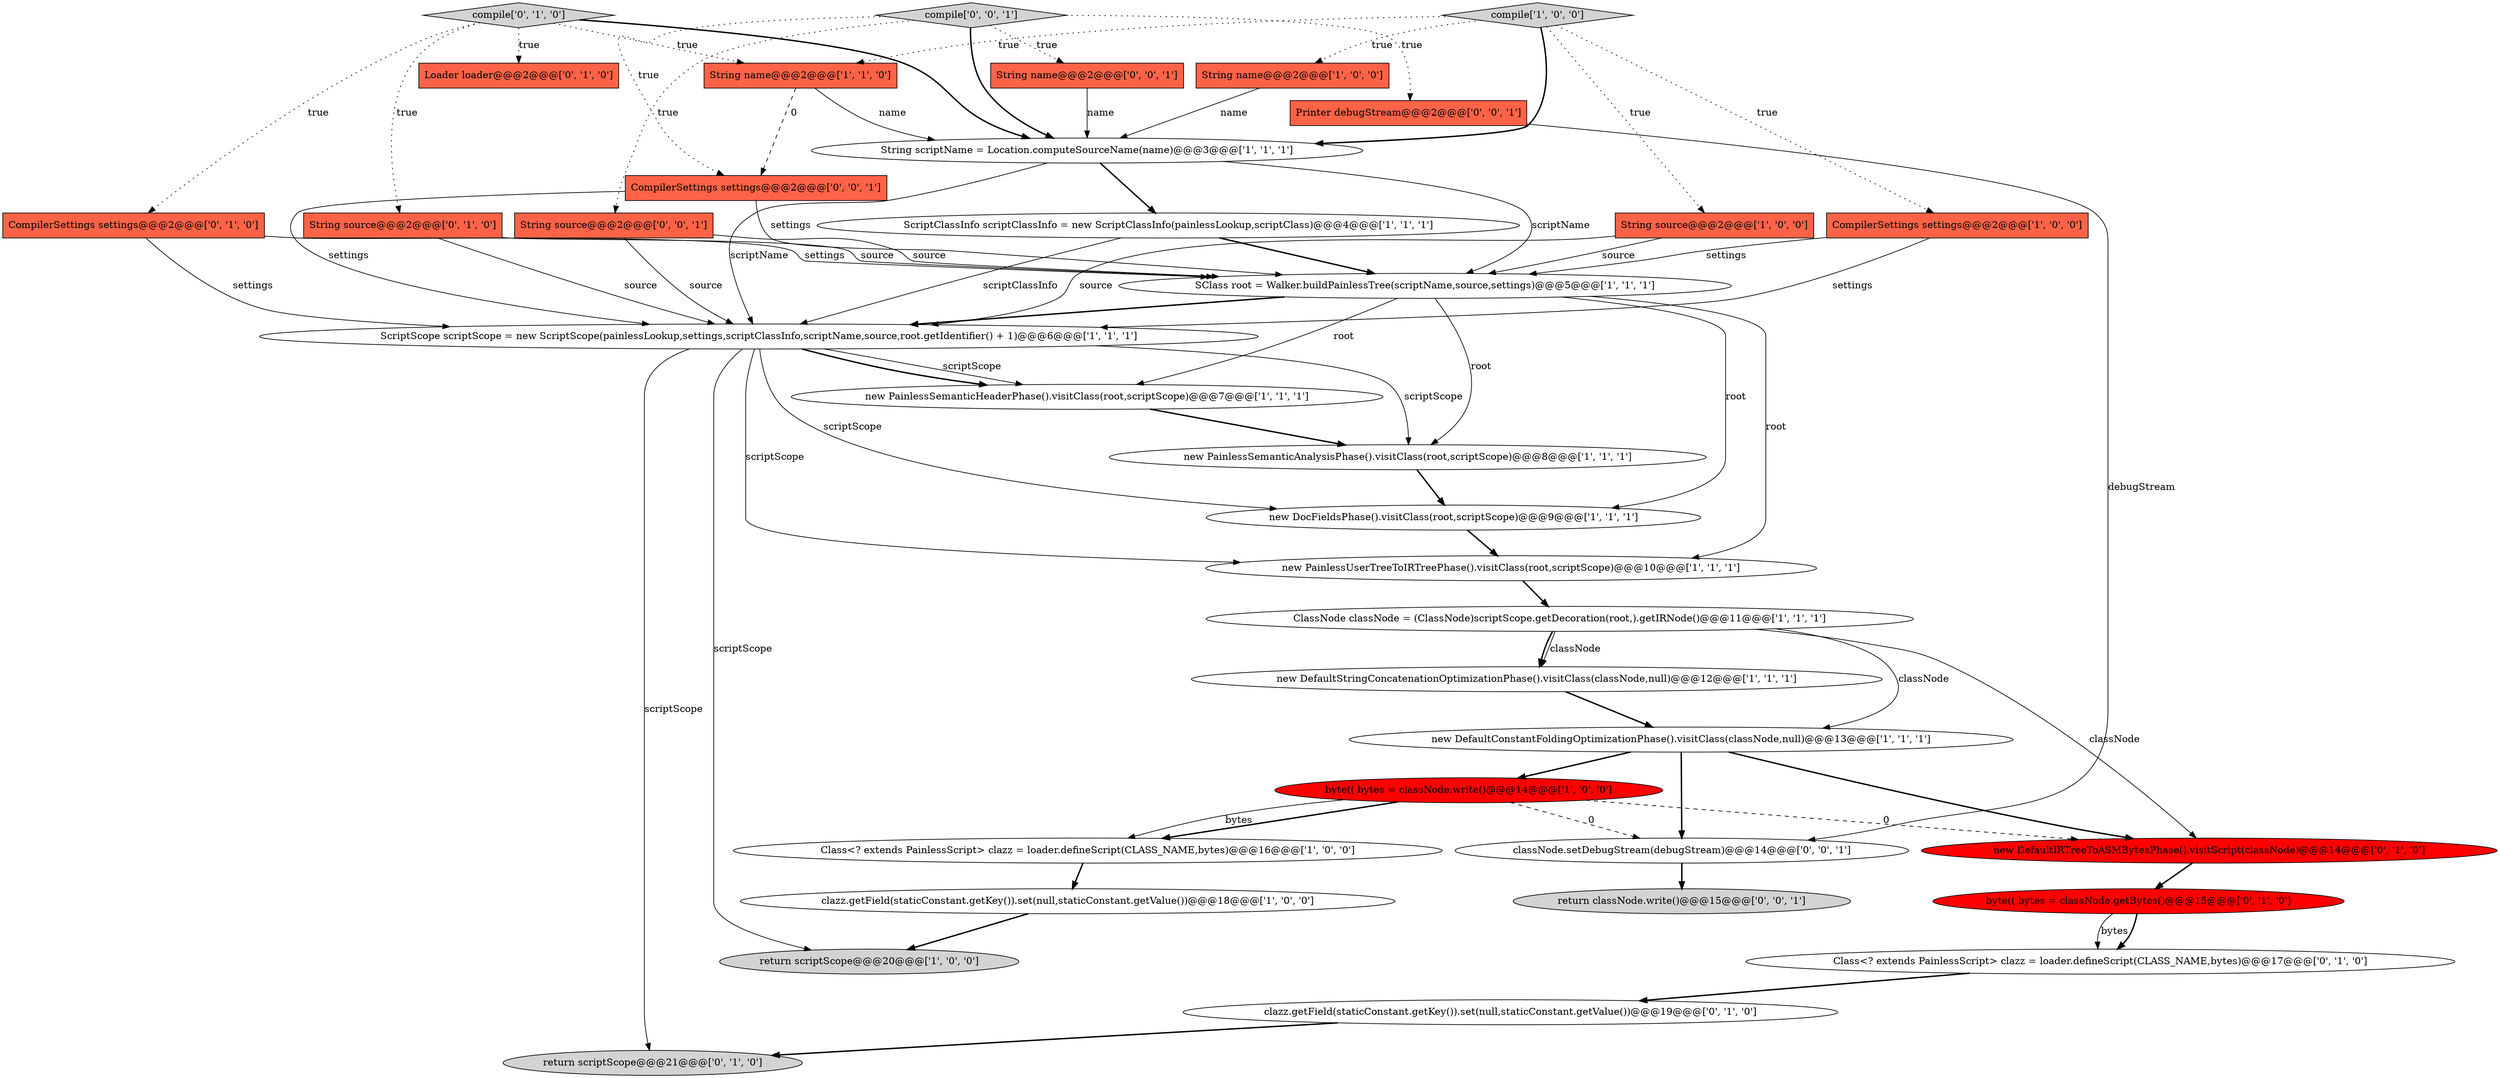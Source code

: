 digraph {
3 [style = filled, label = "new PainlessSemanticAnalysisPhase().visitClass(root,scriptScope)@@@8@@@['1', '1', '1']", fillcolor = white, shape = ellipse image = "AAA0AAABBB1BBB"];
15 [style = filled, label = "SClass root = Walker.buildPainlessTree(scriptName,source,settings)@@@5@@@['1', '1', '1']", fillcolor = white, shape = ellipse image = "AAA0AAABBB1BBB"];
34 [style = filled, label = "String source@@@2@@@['0', '0', '1']", fillcolor = tomato, shape = box image = "AAA0AAABBB3BBB"];
0 [style = filled, label = "compile['1', '0', '0']", fillcolor = lightgray, shape = diamond image = "AAA0AAABBB1BBB"];
2 [style = filled, label = "String name@@@2@@@['1', '0', '0']", fillcolor = tomato, shape = box image = "AAA0AAABBB1BBB"];
12 [style = filled, label = "new PainlessUserTreeToIRTreePhase().visitClass(root,scriptScope)@@@10@@@['1', '1', '1']", fillcolor = white, shape = ellipse image = "AAA0AAABBB1BBB"];
6 [style = filled, label = "String name@@@2@@@['1', '1', '0']", fillcolor = tomato, shape = box image = "AAA0AAABBB1BBB"];
26 [style = filled, label = "CompilerSettings settings@@@2@@@['0', '1', '0']", fillcolor = tomato, shape = box image = "AAA0AAABBB2BBB"];
20 [style = filled, label = "Class<? extends PainlessScript> clazz = loader.defineScript(CLASS_NAME,bytes)@@@17@@@['0', '1', '0']", fillcolor = white, shape = ellipse image = "AAA0AAABBB2BBB"];
14 [style = filled, label = "String scriptName = Location.computeSourceName(name)@@@3@@@['1', '1', '1']", fillcolor = white, shape = ellipse image = "AAA0AAABBB1BBB"];
24 [style = filled, label = "clazz.getField(staticConstant.getKey()).set(null,staticConstant.getValue())@@@19@@@['0', '1', '0']", fillcolor = white, shape = ellipse image = "AAA0AAABBB2BBB"];
22 [style = filled, label = "return scriptScope@@@21@@@['0', '1', '0']", fillcolor = lightgray, shape = ellipse image = "AAA0AAABBB2BBB"];
27 [style = filled, label = "byte(( bytes = classNode.getBytes()@@@15@@@['0', '1', '0']", fillcolor = red, shape = ellipse image = "AAA1AAABBB2BBB"];
30 [style = filled, label = "Printer debugStream@@@2@@@['0', '0', '1']", fillcolor = tomato, shape = box image = "AAA0AAABBB3BBB"];
7 [style = filled, label = "new DocFieldsPhase().visitClass(root,scriptScope)@@@9@@@['1', '1', '1']", fillcolor = white, shape = ellipse image = "AAA0AAABBB1BBB"];
16 [style = filled, label = "byte(( bytes = classNode.write()@@@14@@@['1', '0', '0']", fillcolor = red, shape = ellipse image = "AAA1AAABBB1BBB"];
8 [style = filled, label = "new DefaultStringConcatenationOptimizationPhase().visitClass(classNode,null)@@@12@@@['1', '1', '1']", fillcolor = white, shape = ellipse image = "AAA0AAABBB1BBB"];
28 [style = filled, label = "compile['0', '1', '0']", fillcolor = lightgray, shape = diamond image = "AAA0AAABBB2BBB"];
9 [style = filled, label = "clazz.getField(staticConstant.getKey()).set(null,staticConstant.getValue())@@@18@@@['1', '0', '0']", fillcolor = white, shape = ellipse image = "AAA0AAABBB1BBB"];
17 [style = filled, label = "ClassNode classNode = (ClassNode)scriptScope.getDecoration(root,).getIRNode()@@@11@@@['1', '1', '1']", fillcolor = white, shape = ellipse image = "AAA0AAABBB1BBB"];
11 [style = filled, label = "new PainlessSemanticHeaderPhase().visitClass(root,scriptScope)@@@7@@@['1', '1', '1']", fillcolor = white, shape = ellipse image = "AAA0AAABBB1BBB"];
32 [style = filled, label = "String name@@@2@@@['0', '0', '1']", fillcolor = tomato, shape = box image = "AAA0AAABBB3BBB"];
25 [style = filled, label = "Loader loader@@@2@@@['0', '1', '0']", fillcolor = tomato, shape = box image = "AAA0AAABBB2BBB"];
4 [style = filled, label = "String source@@@2@@@['1', '0', '0']", fillcolor = tomato, shape = box image = "AAA0AAABBB1BBB"];
13 [style = filled, label = "new DefaultConstantFoldingOptimizationPhase().visitClass(classNode,null)@@@13@@@['1', '1', '1']", fillcolor = white, shape = ellipse image = "AAA0AAABBB1BBB"];
33 [style = filled, label = "classNode.setDebugStream(debugStream)@@@14@@@['0', '0', '1']", fillcolor = white, shape = ellipse image = "AAA0AAABBB3BBB"];
5 [style = filled, label = "CompilerSettings settings@@@2@@@['1', '0', '0']", fillcolor = tomato, shape = box image = "AAA0AAABBB1BBB"];
1 [style = filled, label = "return scriptScope@@@20@@@['1', '0', '0']", fillcolor = lightgray, shape = ellipse image = "AAA0AAABBB1BBB"];
18 [style = filled, label = "ScriptClassInfo scriptClassInfo = new ScriptClassInfo(painlessLookup,scriptClass)@@@4@@@['1', '1', '1']", fillcolor = white, shape = ellipse image = "AAA0AAABBB1BBB"];
29 [style = filled, label = "compile['0', '0', '1']", fillcolor = lightgray, shape = diamond image = "AAA0AAABBB3BBB"];
23 [style = filled, label = "String source@@@2@@@['0', '1', '0']", fillcolor = tomato, shape = box image = "AAA0AAABBB2BBB"];
35 [style = filled, label = "CompilerSettings settings@@@2@@@['0', '0', '1']", fillcolor = tomato, shape = box image = "AAA0AAABBB3BBB"];
21 [style = filled, label = "new DefaultIRTreeToASMBytesPhase().visitScript(classNode)@@@14@@@['0', '1', '0']", fillcolor = red, shape = ellipse image = "AAA1AAABBB2BBB"];
19 [style = filled, label = "Class<? extends PainlessScript> clazz = loader.defineScript(CLASS_NAME,bytes)@@@16@@@['1', '0', '0']", fillcolor = white, shape = ellipse image = "AAA0AAABBB1BBB"];
10 [style = filled, label = "ScriptScope scriptScope = new ScriptScope(painlessLookup,settings,scriptClassInfo,scriptName,source,root.getIdentifier() + 1)@@@6@@@['1', '1', '1']", fillcolor = white, shape = ellipse image = "AAA0AAABBB1BBB"];
31 [style = filled, label = "return classNode.write()@@@15@@@['0', '0', '1']", fillcolor = lightgray, shape = ellipse image = "AAA0AAABBB3BBB"];
5->10 [style = solid, label="settings"];
17->8 [style = bold, label=""];
10->1 [style = solid, label="scriptScope"];
15->10 [style = bold, label=""];
10->3 [style = solid, label="scriptScope"];
0->5 [style = dotted, label="true"];
2->14 [style = solid, label="name"];
21->27 [style = bold, label=""];
15->11 [style = solid, label="root"];
7->12 [style = bold, label=""];
29->34 [style = dotted, label="true"];
15->7 [style = solid, label="root"];
35->10 [style = solid, label="settings"];
28->25 [style = dotted, label="true"];
18->10 [style = solid, label="scriptClassInfo"];
12->17 [style = bold, label=""];
18->15 [style = bold, label=""];
0->4 [style = dotted, label="true"];
23->15 [style = solid, label="source"];
13->33 [style = bold, label=""];
6->14 [style = solid, label="name"];
16->19 [style = bold, label=""];
0->6 [style = dotted, label="true"];
24->22 [style = bold, label=""];
16->21 [style = dashed, label="0"];
13->16 [style = bold, label=""];
28->14 [style = bold, label=""];
6->35 [style = dashed, label="0"];
17->13 [style = solid, label="classNode"];
28->6 [style = dotted, label="true"];
34->15 [style = solid, label="source"];
32->14 [style = solid, label="name"];
15->12 [style = solid, label="root"];
26->10 [style = solid, label="settings"];
0->14 [style = bold, label=""];
10->7 [style = solid, label="scriptScope"];
23->10 [style = solid, label="source"];
10->11 [style = solid, label="scriptScope"];
3->7 [style = bold, label=""];
5->15 [style = solid, label="settings"];
17->21 [style = solid, label="classNode"];
11->3 [style = bold, label=""];
19->9 [style = bold, label=""];
28->26 [style = dotted, label="true"];
20->24 [style = bold, label=""];
29->14 [style = bold, label=""];
29->30 [style = dotted, label="true"];
27->20 [style = solid, label="bytes"];
33->31 [style = bold, label=""];
28->23 [style = dotted, label="true"];
10->22 [style = solid, label="scriptScope"];
14->18 [style = bold, label=""];
16->33 [style = dashed, label="0"];
0->2 [style = dotted, label="true"];
14->15 [style = solid, label="scriptName"];
14->10 [style = solid, label="scriptName"];
9->1 [style = bold, label=""];
16->19 [style = solid, label="bytes"];
26->15 [style = solid, label="settings"];
17->8 [style = solid, label="classNode"];
34->10 [style = solid, label="source"];
35->15 [style = solid, label="settings"];
30->33 [style = solid, label="debugStream"];
15->3 [style = solid, label="root"];
10->12 [style = solid, label="scriptScope"];
13->21 [style = bold, label=""];
27->20 [style = bold, label=""];
8->13 [style = bold, label=""];
4->10 [style = solid, label="source"];
4->15 [style = solid, label="source"];
29->32 [style = dotted, label="true"];
10->11 [style = bold, label=""];
29->35 [style = dotted, label="true"];
}
